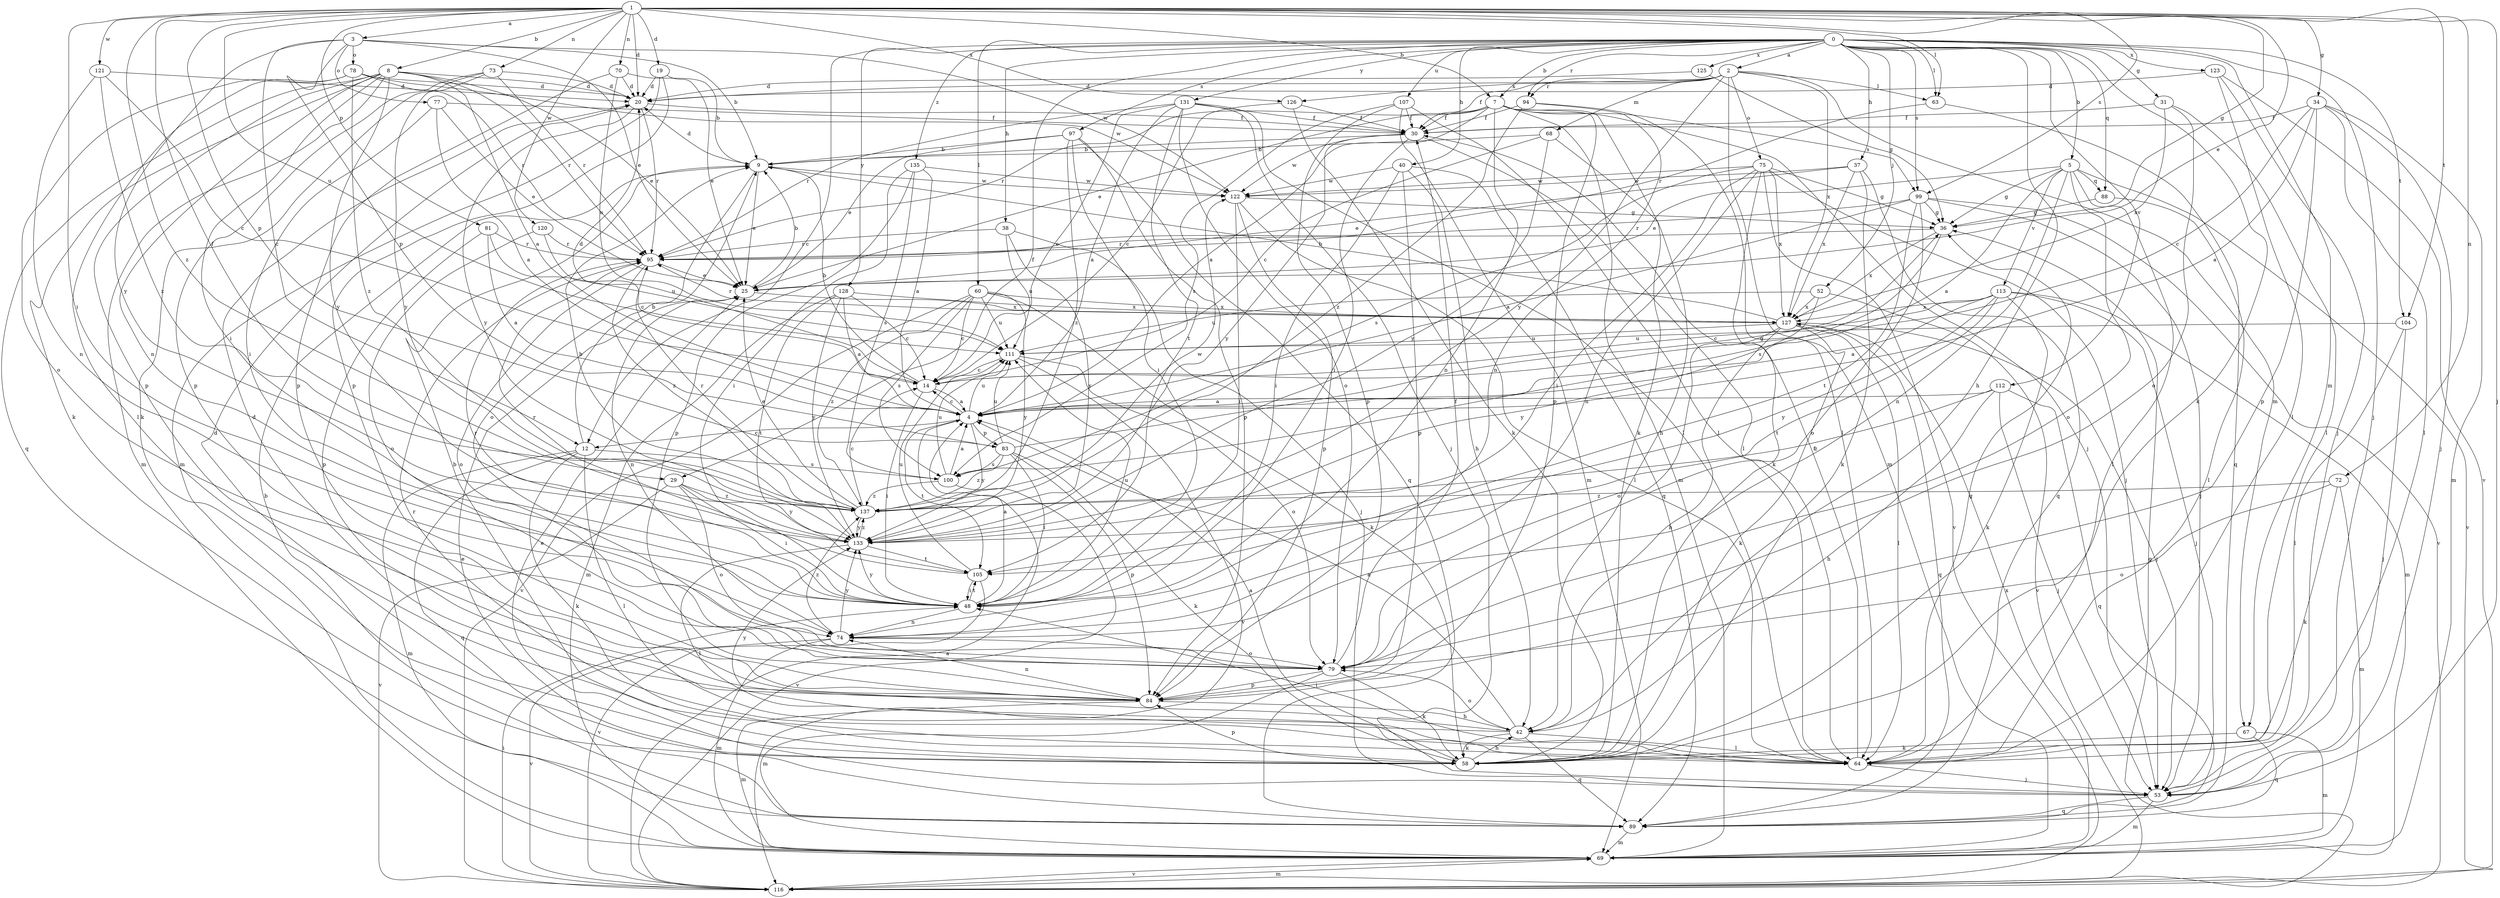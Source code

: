 strict digraph  {
0;
1;
2;
3;
4;
5;
7;
8;
9;
12;
14;
19;
20;
25;
29;
30;
31;
34;
36;
37;
38;
40;
42;
48;
52;
53;
58;
60;
63;
64;
67;
68;
69;
70;
72;
73;
74;
75;
77;
78;
79;
81;
83;
84;
88;
89;
94;
95;
97;
99;
100;
104;
105;
107;
111;
112;
113;
116;
120;
121;
122;
123;
125;
126;
127;
128;
131;
133;
135;
137;
0 -> 2  [label=a];
0 -> 5  [label=b];
0 -> 7  [label=b];
0 -> 12  [label=c];
0 -> 29  [label=f];
0 -> 31  [label=g];
0 -> 37  [label=h];
0 -> 38  [label=h];
0 -> 40  [label=h];
0 -> 42  [label=h];
0 -> 52  [label=j];
0 -> 53  [label=j];
0 -> 58  [label=k];
0 -> 60  [label=l];
0 -> 63  [label=l];
0 -> 67  [label=m];
0 -> 88  [label=q];
0 -> 94  [label=r];
0 -> 97  [label=s];
0 -> 99  [label=s];
0 -> 104  [label=t];
0 -> 107  [label=u];
0 -> 112  [label=v];
0 -> 123  [label=x];
0 -> 125  [label=x];
0 -> 128  [label=y];
0 -> 131  [label=y];
0 -> 135  [label=z];
1 -> 3  [label=a];
1 -> 7  [label=b];
1 -> 8  [label=b];
1 -> 19  [label=d];
1 -> 20  [label=d];
1 -> 25  [label=e];
1 -> 29  [label=f];
1 -> 34  [label=g];
1 -> 36  [label=g];
1 -> 48  [label=i];
1 -> 53  [label=j];
1 -> 63  [label=l];
1 -> 70  [label=n];
1 -> 72  [label=n];
1 -> 73  [label=n];
1 -> 81  [label=p];
1 -> 83  [label=p];
1 -> 99  [label=s];
1 -> 104  [label=t];
1 -> 111  [label=u];
1 -> 120  [label=w];
1 -> 121  [label=w];
1 -> 126  [label=x];
1 -> 137  [label=z];
2 -> 20  [label=d];
2 -> 30  [label=f];
2 -> 63  [label=l];
2 -> 67  [label=m];
2 -> 68  [label=m];
2 -> 69  [label=m];
2 -> 75  [label=o];
2 -> 94  [label=r];
2 -> 126  [label=x];
2 -> 127  [label=x];
2 -> 133  [label=y];
3 -> 9  [label=b];
3 -> 12  [label=c];
3 -> 25  [label=e];
3 -> 77  [label=o];
3 -> 78  [label=o];
3 -> 83  [label=p];
3 -> 122  [label=w];
3 -> 133  [label=y];
4 -> 12  [label=c];
4 -> 14  [label=c];
4 -> 83  [label=p];
4 -> 105  [label=t];
4 -> 111  [label=u];
4 -> 133  [label=y];
5 -> 4  [label=a];
5 -> 25  [label=e];
5 -> 36  [label=g];
5 -> 64  [label=l];
5 -> 74  [label=n];
5 -> 79  [label=o];
5 -> 88  [label=q];
5 -> 113  [label=v];
5 -> 116  [label=v];
7 -> 4  [label=a];
7 -> 25  [label=e];
7 -> 30  [label=f];
7 -> 53  [label=j];
7 -> 58  [label=k];
7 -> 69  [label=m];
7 -> 74  [label=n];
7 -> 84  [label=p];
7 -> 95  [label=r];
7 -> 99  [label=s];
8 -> 4  [label=a];
8 -> 20  [label=d];
8 -> 25  [label=e];
8 -> 48  [label=i];
8 -> 58  [label=k];
8 -> 69  [label=m];
8 -> 74  [label=n];
8 -> 84  [label=p];
8 -> 89  [label=q];
8 -> 95  [label=r];
8 -> 133  [label=y];
9 -> 20  [label=d];
9 -> 25  [label=e];
9 -> 79  [label=o];
9 -> 122  [label=w];
12 -> 9  [label=b];
12 -> 58  [label=k];
12 -> 64  [label=l];
12 -> 69  [label=m];
12 -> 89  [label=q];
12 -> 100  [label=s];
14 -> 4  [label=a];
14 -> 9  [label=b];
14 -> 20  [label=d];
14 -> 48  [label=i];
19 -> 20  [label=d];
19 -> 25  [label=e];
19 -> 69  [label=m];
19 -> 84  [label=p];
20 -> 30  [label=f];
20 -> 95  [label=r];
20 -> 133  [label=y];
25 -> 9  [label=b];
25 -> 74  [label=n];
25 -> 127  [label=x];
29 -> 48  [label=i];
29 -> 79  [label=o];
29 -> 116  [label=v];
29 -> 133  [label=y];
29 -> 137  [label=z];
30 -> 9  [label=b];
30 -> 48  [label=i];
30 -> 64  [label=l];
30 -> 122  [label=w];
30 -> 133  [label=y];
31 -> 30  [label=f];
31 -> 64  [label=l];
31 -> 79  [label=o];
31 -> 127  [label=x];
34 -> 4  [label=a];
34 -> 14  [label=c];
34 -> 30  [label=f];
34 -> 53  [label=j];
34 -> 64  [label=l];
34 -> 69  [label=m];
34 -> 84  [label=p];
36 -> 95  [label=r];
36 -> 100  [label=s];
36 -> 127  [label=x];
37 -> 25  [label=e];
37 -> 58  [label=k];
37 -> 89  [label=q];
37 -> 122  [label=w];
37 -> 127  [label=x];
38 -> 53  [label=j];
38 -> 95  [label=r];
38 -> 111  [label=u];
38 -> 133  [label=y];
40 -> 42  [label=h];
40 -> 48  [label=i];
40 -> 84  [label=p];
40 -> 89  [label=q];
40 -> 122  [label=w];
42 -> 4  [label=a];
42 -> 20  [label=d];
42 -> 58  [label=k];
42 -> 64  [label=l];
42 -> 79  [label=o];
42 -> 89  [label=q];
42 -> 133  [label=y];
48 -> 4  [label=a];
48 -> 74  [label=n];
48 -> 95  [label=r];
48 -> 105  [label=t];
48 -> 111  [label=u];
48 -> 133  [label=y];
52 -> 111  [label=u];
52 -> 116  [label=v];
52 -> 127  [label=x];
52 -> 133  [label=y];
53 -> 25  [label=e];
53 -> 69  [label=m];
53 -> 89  [label=q];
58 -> 4  [label=a];
58 -> 9  [label=b];
58 -> 20  [label=d];
58 -> 42  [label=h];
58 -> 84  [label=p];
60 -> 14  [label=c];
60 -> 58  [label=k];
60 -> 100  [label=s];
60 -> 111  [label=u];
60 -> 116  [label=v];
60 -> 127  [label=x];
60 -> 133  [label=y];
60 -> 137  [label=z];
63 -> 89  [label=q];
63 -> 95  [label=r];
64 -> 30  [label=f];
64 -> 36  [label=g];
64 -> 48  [label=i];
64 -> 53  [label=j];
64 -> 95  [label=r];
67 -> 58  [label=k];
67 -> 69  [label=m];
67 -> 89  [label=q];
68 -> 9  [label=b];
68 -> 14  [label=c];
68 -> 42  [label=h];
68 -> 133  [label=y];
69 -> 116  [label=v];
69 -> 127  [label=x];
70 -> 9  [label=b];
70 -> 20  [label=d];
70 -> 84  [label=p];
70 -> 111  [label=u];
72 -> 58  [label=k];
72 -> 69  [label=m];
72 -> 79  [label=o];
72 -> 137  [label=z];
73 -> 20  [label=d];
73 -> 58  [label=k];
73 -> 84  [label=p];
73 -> 95  [label=r];
73 -> 133  [label=y];
74 -> 69  [label=m];
74 -> 79  [label=o];
74 -> 116  [label=v];
74 -> 133  [label=y];
74 -> 137  [label=z];
75 -> 36  [label=g];
75 -> 48  [label=i];
75 -> 53  [label=j];
75 -> 58  [label=k];
75 -> 74  [label=n];
75 -> 100  [label=s];
75 -> 116  [label=v];
75 -> 122  [label=w];
75 -> 127  [label=x];
77 -> 4  [label=a];
77 -> 25  [label=e];
77 -> 30  [label=f];
77 -> 48  [label=i];
78 -> 20  [label=d];
78 -> 64  [label=l];
78 -> 79  [label=o];
78 -> 95  [label=r];
78 -> 122  [label=w];
78 -> 137  [label=z];
79 -> 30  [label=f];
79 -> 58  [label=k];
79 -> 69  [label=m];
79 -> 84  [label=p];
81 -> 4  [label=a];
81 -> 84  [label=p];
81 -> 95  [label=r];
81 -> 111  [label=u];
83 -> 36  [label=g];
83 -> 48  [label=i];
83 -> 58  [label=k];
83 -> 84  [label=p];
83 -> 100  [label=s];
83 -> 111  [label=u];
83 -> 137  [label=z];
84 -> 42  [label=h];
84 -> 69  [label=m];
84 -> 74  [label=n];
88 -> 36  [label=g];
88 -> 64  [label=l];
89 -> 9  [label=b];
89 -> 25  [label=e];
89 -> 69  [label=m];
94 -> 30  [label=f];
94 -> 64  [label=l];
94 -> 74  [label=n];
94 -> 137  [label=z];
95 -> 25  [label=e];
95 -> 79  [label=o];
95 -> 137  [label=z];
97 -> 9  [label=b];
97 -> 25  [label=e];
97 -> 48  [label=i];
97 -> 84  [label=p];
97 -> 89  [label=q];
97 -> 137  [label=z];
99 -> 4  [label=a];
99 -> 36  [label=g];
99 -> 53  [label=j];
99 -> 79  [label=o];
99 -> 95  [label=r];
99 -> 105  [label=t];
99 -> 116  [label=v];
100 -> 4  [label=a];
100 -> 111  [label=u];
100 -> 116  [label=v];
100 -> 137  [label=z];
104 -> 53  [label=j];
104 -> 64  [label=l];
104 -> 111  [label=u];
105 -> 48  [label=i];
105 -> 95  [label=r];
105 -> 111  [label=u];
105 -> 116  [label=v];
107 -> 30  [label=f];
107 -> 64  [label=l];
107 -> 69  [label=m];
107 -> 84  [label=p];
107 -> 100  [label=s];
111 -> 14  [label=c];
111 -> 79  [label=o];
111 -> 116  [label=v];
112 -> 4  [label=a];
112 -> 42  [label=h];
112 -> 53  [label=j];
112 -> 89  [label=q];
112 -> 137  [label=z];
113 -> 4  [label=a];
113 -> 14  [label=c];
113 -> 53  [label=j];
113 -> 58  [label=k];
113 -> 69  [label=m];
113 -> 105  [label=t];
113 -> 127  [label=x];
113 -> 133  [label=y];
116 -> 4  [label=a];
116 -> 36  [label=g];
116 -> 48  [label=i];
116 -> 69  [label=m];
120 -> 14  [label=c];
120 -> 79  [label=o];
120 -> 95  [label=r];
121 -> 14  [label=c];
121 -> 20  [label=d];
121 -> 74  [label=n];
121 -> 137  [label=z];
122 -> 36  [label=g];
122 -> 48  [label=i];
122 -> 64  [label=l];
122 -> 84  [label=p];
123 -> 20  [label=d];
123 -> 53  [label=j];
123 -> 64  [label=l];
123 -> 116  [label=v];
125 -> 20  [label=d];
125 -> 36  [label=g];
126 -> 14  [label=c];
126 -> 30  [label=f];
126 -> 58  [label=k];
127 -> 9  [label=b];
127 -> 42  [label=h];
127 -> 53  [label=j];
127 -> 58  [label=k];
127 -> 64  [label=l];
127 -> 79  [label=o];
127 -> 89  [label=q];
127 -> 95  [label=r];
127 -> 111  [label=u];
128 -> 4  [label=a];
128 -> 14  [label=c];
128 -> 69  [label=m];
128 -> 105  [label=t];
128 -> 127  [label=x];
128 -> 133  [label=y];
131 -> 4  [label=a];
131 -> 14  [label=c];
131 -> 30  [label=f];
131 -> 53  [label=j];
131 -> 64  [label=l];
131 -> 79  [label=o];
131 -> 95  [label=r];
131 -> 105  [label=t];
133 -> 9  [label=b];
133 -> 64  [label=l];
133 -> 105  [label=t];
133 -> 137  [label=z];
135 -> 4  [label=a];
135 -> 48  [label=i];
135 -> 84  [label=p];
135 -> 100  [label=s];
135 -> 122  [label=w];
137 -> 14  [label=c];
137 -> 25  [label=e];
137 -> 95  [label=r];
137 -> 122  [label=w];
137 -> 133  [label=y];
}
